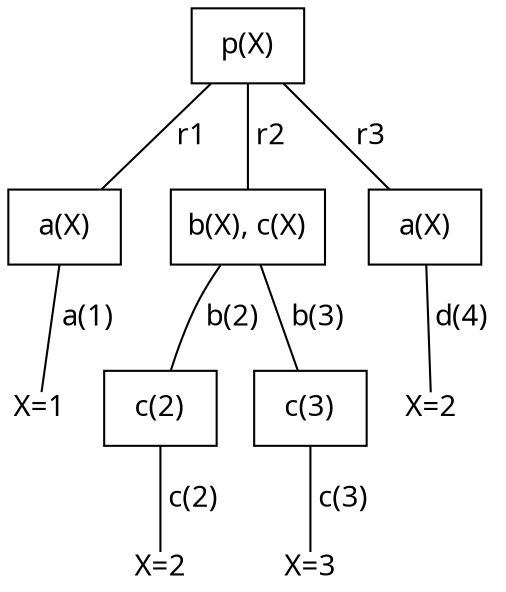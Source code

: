 graph "Cut" {
    node [fontname="Go Mono", shape=rect];
    edge [fontname="Go Mono"];

    a [label="p(X)"];
    a -- b1 [label=" r1 "];
    a -- b2 [label=" r2 "];
    a -- b3 [label=" r3 "];
    b1 [label="a(X)"];
    b2 [label="b(X), c(X)"];
    b3 [label="a(X)"];
    b1 -- c1 [label=" a(1) "];
    b2 -- c2 [label=" b(2) "];
    b2 -- c3 [label=" b(3) "];
    b3 -- c4 [label=" d(4) "];
    c1 [label="X=1"; shape=plain];
    c2 [label="c(2)"];
    c3 [label="c(3)"];
    c4 [label="X=2"; shape=plain];
    c2 -- d1 [label=" c(2) "];
    c3 -- d2 [label=" c(3) "];
    d1 [label="X=2"; shape=plain];
    d2 [label="X=3"; shape=plain];
}
